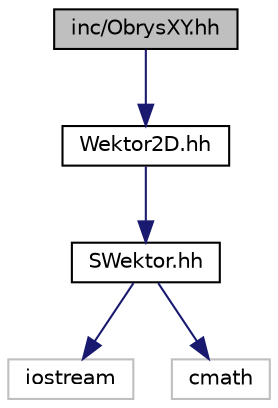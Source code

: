 digraph "inc/ObrysXY.hh"
{
 // LATEX_PDF_SIZE
  edge [fontname="Helvetica",fontsize="10",labelfontname="Helvetica",labelfontsize="10"];
  node [fontname="Helvetica",fontsize="10",shape=record];
  Node1 [label="inc/ObrysXY.hh",height=0.2,width=0.4,color="black", fillcolor="grey75", style="filled", fontcolor="black",tooltip=" "];
  Node1 -> Node2 [color="midnightblue",fontsize="10",style="solid"];
  Node2 [label="Wektor2D.hh",height=0.2,width=0.4,color="black", fillcolor="white", style="filled",URL="$_wektor2_d_8hh.html",tooltip=" "];
  Node2 -> Node3 [color="midnightblue",fontsize="10",style="solid"];
  Node3 [label="SWektor.hh",height=0.2,width=0.4,color="black", fillcolor="white", style="filled",URL="$_s_wektor_8hh.html",tooltip=" "];
  Node3 -> Node4 [color="midnightblue",fontsize="10",style="solid"];
  Node4 [label="iostream",height=0.2,width=0.4,color="grey75", fillcolor="white", style="filled",tooltip=" "];
  Node3 -> Node5 [color="midnightblue",fontsize="10",style="solid"];
  Node5 [label="cmath",height=0.2,width=0.4,color="grey75", fillcolor="white", style="filled",tooltip=" "];
}
